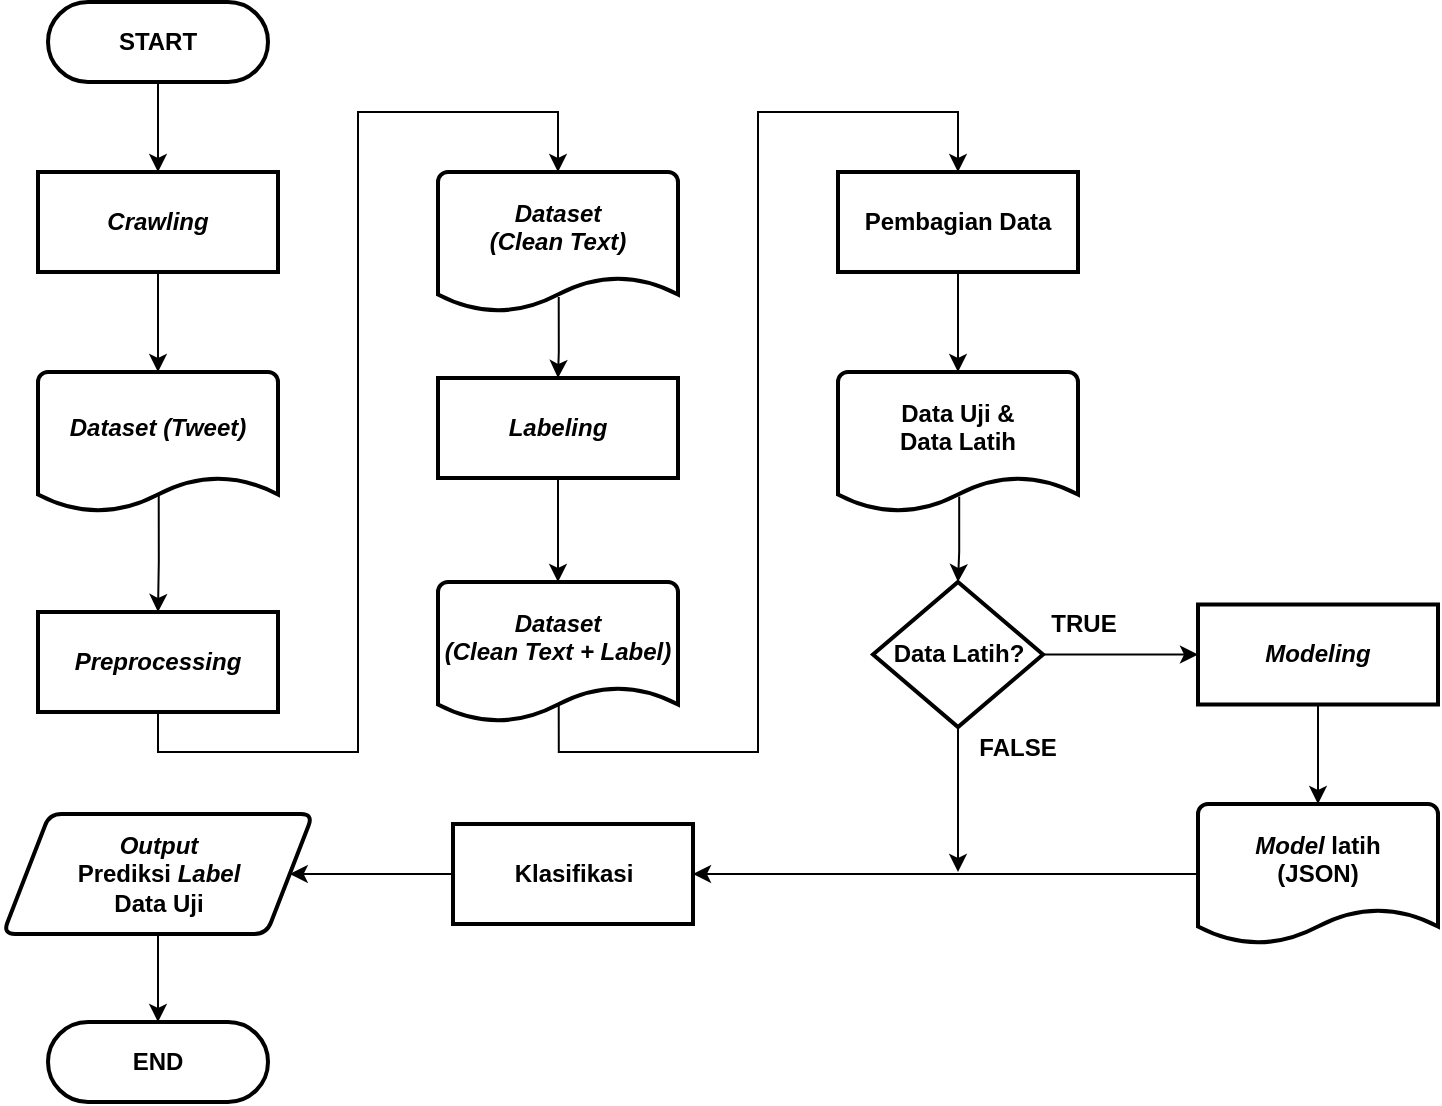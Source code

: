<mxfile version="14.2.4" type="device"><diagram id="H_fRqtyggIVv_zjI1ywA" name="Page-1"><mxGraphModel dx="868" dy="482" grid="1" gridSize="10" guides="1" tooltips="1" connect="1" arrows="1" fold="1" page="1" pageScale="1" pageWidth="827" pageHeight="1169" math="0" shadow="0"><root><mxCell id="0"/><mxCell id="1" parent="0"/><mxCell id="nq37NrVnf6S420Zew8mY-32" style="edgeStyle=orthogonalEdgeStyle;rounded=0;orthogonalLoop=1;jettySize=auto;html=1;entryX=0.5;entryY=0;entryDx=0;entryDy=0;entryPerimeter=0;fontSize=12;" parent="1" source="nq37NrVnf6S420Zew8mY-2" target="nq37NrVnf6S420Zew8mY-6" edge="1"><mxGeometry relative="1" as="geometry"/></mxCell><mxCell id="nq37NrVnf6S420Zew8mY-2" value="&lt;b style=&quot;font-size: 12px;&quot;&gt;Crawling&lt;/b&gt;" style="rounded=1;whiteSpace=wrap;html=1;absoluteArcSize=1;arcSize=0;strokeWidth=2;fontSize=12;fontStyle=2" parent="1" vertex="1"><mxGeometry x="40" y="140" width="120" height="50" as="geometry"/></mxCell><mxCell id="nq37NrVnf6S420Zew8mY-31" style="edgeStyle=orthogonalEdgeStyle;rounded=0;orthogonalLoop=1;jettySize=auto;html=1;entryX=0.5;entryY=0;entryDx=0;entryDy=0;fontSize=12;" parent="1" source="nq37NrVnf6S420Zew8mY-3" target="nq37NrVnf6S420Zew8mY-2" edge="1"><mxGeometry relative="1" as="geometry"/></mxCell><mxCell id="nq37NrVnf6S420Zew8mY-3" value="&lt;b style=&quot;font-size: 12px;&quot;&gt;START&lt;/b&gt;" style="rounded=1;whiteSpace=wrap;html=1;absoluteArcSize=1;arcSize=140;strokeWidth=2;fontSize=12;" parent="1" vertex="1"><mxGeometry x="45" y="55" width="110" height="40" as="geometry"/></mxCell><mxCell id="nq37NrVnf6S420Zew8mY-33" style="edgeStyle=orthogonalEdgeStyle;rounded=0;orthogonalLoop=1;jettySize=auto;html=1;entryX=0.5;entryY=0;entryDx=0;entryDy=0;fontSize=12;exitX=0.503;exitY=0.862;exitDx=0;exitDy=0;exitPerimeter=0;" parent="1" source="nq37NrVnf6S420Zew8mY-6" target="nq37NrVnf6S420Zew8mY-8" edge="1"><mxGeometry relative="1" as="geometry"/></mxCell><mxCell id="nq37NrVnf6S420Zew8mY-6" value="&lt;i style=&quot;font-size: 12px&quot;&gt;&lt;b style=&quot;font-size: 12px&quot;&gt;Dataset (Tweet)&lt;br style=&quot;font-size: 12px&quot;&gt;&lt;br style=&quot;font-size: 12px&quot;&gt;&lt;/b&gt;&lt;/i&gt;" style="strokeWidth=2;html=1;shape=mxgraph.flowchart.document2;whiteSpace=wrap;size=0.25;fontSize=12;" parent="1" vertex="1"><mxGeometry x="40" y="240" width="120" height="70" as="geometry"/></mxCell><mxCell id="nq37NrVnf6S420Zew8mY-68" style="edgeStyle=orthogonalEdgeStyle;rounded=0;orthogonalLoop=1;jettySize=auto;html=1;entryX=0.5;entryY=0;entryDx=0;entryDy=0;entryPerimeter=0;fontSize=12;" parent="1" source="nq37NrVnf6S420Zew8mY-8" target="nq37NrVnf6S420Zew8mY-9" edge="1"><mxGeometry relative="1" as="geometry"><Array as="points"><mxPoint x="100" y="430"/><mxPoint x="200" y="430"/><mxPoint x="200" y="110"/><mxPoint x="300" y="110"/></Array></mxGeometry></mxCell><mxCell id="nq37NrVnf6S420Zew8mY-8" value="&lt;b style=&quot;font-size: 12px;&quot;&gt;&lt;i style=&quot;font-size: 12px;&quot;&gt;Preprocessing&lt;/i&gt;&lt;/b&gt;" style="rounded=1;whiteSpace=wrap;html=1;absoluteArcSize=1;arcSize=0;strokeWidth=2;fontSize=12;" parent="1" vertex="1"><mxGeometry x="40" y="360" width="120" height="50" as="geometry"/></mxCell><mxCell id="nq37NrVnf6S420Zew8mY-40" style="edgeStyle=orthogonalEdgeStyle;rounded=0;orthogonalLoop=1;jettySize=auto;html=1;entryX=0.5;entryY=0;entryDx=0;entryDy=0;fontSize=12;exitX=0.503;exitY=0.892;exitDx=0;exitDy=0;exitPerimeter=0;" parent="1" source="nq37NrVnf6S420Zew8mY-9" target="nq37NrVnf6S420Zew8mY-10" edge="1"><mxGeometry relative="1" as="geometry"/></mxCell><mxCell id="nq37NrVnf6S420Zew8mY-9" value="&lt;i style=&quot;font-size: 12px;&quot;&gt;&lt;b style=&quot;font-size: 12px;&quot;&gt;Dataset&lt;br style=&quot;font-size: 12px;&quot;&gt;(Clean Text)&lt;br style=&quot;font-size: 12px;&quot;&gt;&lt;br style=&quot;font-size: 12px;&quot;&gt;&lt;/b&gt;&lt;/i&gt;" style="strokeWidth=2;html=1;shape=mxgraph.flowchart.document2;whiteSpace=wrap;size=0.25;fontSize=12;" parent="1" vertex="1"><mxGeometry x="240" y="140" width="120" height="70" as="geometry"/></mxCell><mxCell id="nq37NrVnf6S420Zew8mY-42" style="edgeStyle=orthogonalEdgeStyle;rounded=0;orthogonalLoop=1;jettySize=auto;html=1;entryX=0.5;entryY=0;entryDx=0;entryDy=0;entryPerimeter=0;fontSize=12;" parent="1" source="nq37NrVnf6S420Zew8mY-10" target="nq37NrVnf6S420Zew8mY-11" edge="1"><mxGeometry relative="1" as="geometry"/></mxCell><mxCell id="nq37NrVnf6S420Zew8mY-10" value="&lt;b style=&quot;font-size: 12px;&quot;&gt;&lt;i style=&quot;font-size: 12px;&quot;&gt;Labeling&lt;/i&gt;&lt;/b&gt;" style="rounded=1;whiteSpace=wrap;html=1;absoluteArcSize=1;arcSize=0;strokeWidth=2;fontSize=12;" parent="1" vertex="1"><mxGeometry x="240" y="243" width="120" height="50" as="geometry"/></mxCell><mxCell id="nq37NrVnf6S420Zew8mY-69" style="edgeStyle=orthogonalEdgeStyle;rounded=0;orthogonalLoop=1;jettySize=auto;html=1;entryX=0.5;entryY=0;entryDx=0;entryDy=0;fontSize=12;exitX=0.503;exitY=0.861;exitDx=0;exitDy=0;exitPerimeter=0;" parent="1" source="nq37NrVnf6S420Zew8mY-11" target="nq37NrVnf6S420Zew8mY-27" edge="1"><mxGeometry relative="1" as="geometry"><Array as="points"><mxPoint x="300" y="430"/><mxPoint x="400" y="430"/><mxPoint x="400" y="110"/><mxPoint x="500" y="110"/></Array></mxGeometry></mxCell><mxCell id="nq37NrVnf6S420Zew8mY-11" value="&lt;b style=&quot;font-size: 12px;&quot;&gt;&lt;i style=&quot;font-size: 12px;&quot;&gt;Dataset&lt;br style=&quot;font-size: 12px;&quot;&gt;(Clean Text + Label)&lt;br style=&quot;font-size: 12px;&quot;&gt;&lt;/i&gt;&lt;br style=&quot;font-size: 12px;&quot;&gt;&lt;/b&gt;" style="strokeWidth=2;html=1;shape=mxgraph.flowchart.document2;whiteSpace=wrap;size=0.25;fontSize=12;" parent="1" vertex="1"><mxGeometry x="240" y="345" width="120" height="70" as="geometry"/></mxCell><mxCell id="nq37NrVnf6S420Zew8mY-41" style="edgeStyle=orthogonalEdgeStyle;rounded=0;orthogonalLoop=1;jettySize=auto;html=1;entryX=0.5;entryY=0;entryDx=0;entryDy=0;entryPerimeter=0;fontSize=12;" parent="1" source="nq37NrVnf6S420Zew8mY-12" target="nq37NrVnf6S420Zew8mY-14" edge="1"><mxGeometry relative="1" as="geometry"/></mxCell><mxCell id="nq37NrVnf6S420Zew8mY-12" value="&lt;b style=&quot;font-size: 12px&quot;&gt;&lt;i style=&quot;font-size: 12px&quot;&gt;Modeling&lt;/i&gt;&lt;/b&gt;" style="rounded=1;whiteSpace=wrap;html=1;absoluteArcSize=1;arcSize=0;strokeWidth=2;fontSize=12;" parent="1" vertex="1"><mxGeometry x="620" y="356.25" width="120" height="50" as="geometry"/></mxCell><mxCell id="vDEB3pKt81ETWoPvqLJy-2" style="edgeStyle=orthogonalEdgeStyle;rounded=0;orthogonalLoop=1;jettySize=auto;html=1;entryX=1;entryY=0.5;entryDx=0;entryDy=0;" parent="1" source="nq37NrVnf6S420Zew8mY-14" target="nq37NrVnf6S420Zew8mY-15" edge="1"><mxGeometry relative="1" as="geometry"><mxPoint x="510" y="495" as="targetPoint"/></mxGeometry></mxCell><mxCell id="nq37NrVnf6S420Zew8mY-14" value="&lt;b style=&quot;font-size: 12px&quot;&gt;&lt;i&gt;Model &lt;/i&gt;latih &lt;br&gt;(JSON)&lt;br&gt;&lt;br style=&quot;font-size: 12px&quot;&gt;&lt;/b&gt;" style="strokeWidth=2;html=1;shape=mxgraph.flowchart.document2;whiteSpace=wrap;size=0.25;fontSize=12;" parent="1" vertex="1"><mxGeometry x="620" y="456" width="120" height="70" as="geometry"/></mxCell><mxCell id="vDEB3pKt81ETWoPvqLJy-3" style="edgeStyle=orthogonalEdgeStyle;rounded=0;orthogonalLoop=1;jettySize=auto;html=1;entryX=1;entryY=0.5;entryDx=0;entryDy=0;" parent="1" source="nq37NrVnf6S420Zew8mY-15" target="nq37NrVnf6S420Zew8mY-16" edge="1"><mxGeometry relative="1" as="geometry"/></mxCell><mxCell id="nq37NrVnf6S420Zew8mY-15" value="&lt;b style=&quot;font-size: 12px&quot;&gt;&lt;span style=&quot;font-size: 12px&quot;&gt;Klasifikasi&lt;/span&gt;&lt;/b&gt;" style="rounded=1;whiteSpace=wrap;html=1;absoluteArcSize=1;arcSize=0;strokeWidth=2;fontSize=12;" parent="1" vertex="1"><mxGeometry x="247.5" y="466" width="120" height="50" as="geometry"/></mxCell><mxCell id="vDEB3pKt81ETWoPvqLJy-4" style="edgeStyle=orthogonalEdgeStyle;rounded=0;orthogonalLoop=1;jettySize=auto;html=1;entryX=0.5;entryY=0;entryDx=0;entryDy=0;" parent="1" source="nq37NrVnf6S420Zew8mY-16" target="nq37NrVnf6S420Zew8mY-64" edge="1"><mxGeometry relative="1" as="geometry"/></mxCell><mxCell id="nq37NrVnf6S420Zew8mY-16" value="&lt;i&gt;Output &lt;br&gt;&lt;/i&gt;Prediksi &lt;i&gt;Label &lt;/i&gt;&lt;br&gt;Data Uji" style="shape=parallelogram;html=1;strokeWidth=2;perimeter=parallelogramPerimeter;whiteSpace=wrap;rounded=1;arcSize=12;size=0.15;fontSize=12;fontStyle=1" parent="1" vertex="1"><mxGeometry x="22.5" y="461" width="155" height="60" as="geometry"/></mxCell><mxCell id="nq37NrVnf6S420Zew8mY-47" style="edgeStyle=orthogonalEdgeStyle;rounded=0;orthogonalLoop=1;jettySize=auto;html=1;entryX=0.5;entryY=0;entryDx=0;entryDy=0;entryPerimeter=0;fontSize=12;" parent="1" source="nq37NrVnf6S420Zew8mY-27" target="nq37NrVnf6S420Zew8mY-29" edge="1"><mxGeometry relative="1" as="geometry"/></mxCell><mxCell id="nq37NrVnf6S420Zew8mY-27" value="&lt;b&gt;Pembagian Data&lt;/b&gt;" style="rounded=1;whiteSpace=wrap;html=1;absoluteArcSize=1;arcSize=0;strokeWidth=2;fontSize=12;" parent="1" vertex="1"><mxGeometry x="440" y="140" width="120" height="50" as="geometry"/></mxCell><mxCell id="nq37NrVnf6S420Zew8mY-50" style="edgeStyle=orthogonalEdgeStyle;rounded=0;orthogonalLoop=1;jettySize=auto;html=1;entryX=0;entryY=0.5;entryDx=0;entryDy=0;fontSize=12;" parent="1" source="nq37NrVnf6S420Zew8mY-28" target="nq37NrVnf6S420Zew8mY-12" edge="1"><mxGeometry relative="1" as="geometry"/></mxCell><mxCell id="vDEB3pKt81ETWoPvqLJy-1" style="edgeStyle=orthogonalEdgeStyle;rounded=0;orthogonalLoop=1;jettySize=auto;html=1;" parent="1" source="nq37NrVnf6S420Zew8mY-28" edge="1"><mxGeometry relative="1" as="geometry"><mxPoint x="500" y="490" as="targetPoint"/></mxGeometry></mxCell><mxCell id="nq37NrVnf6S420Zew8mY-28" value="Data Latih?" style="strokeWidth=2;html=1;shape=mxgraph.flowchart.decision;whiteSpace=wrap;fontSize=12;fontStyle=1" parent="1" vertex="1"><mxGeometry x="457.5" y="345" width="85" height="72.5" as="geometry"/></mxCell><mxCell id="nq37NrVnf6S420Zew8mY-49" value="" style="edgeStyle=orthogonalEdgeStyle;rounded=0;orthogonalLoop=1;jettySize=auto;html=1;fontSize=12;exitX=0.505;exitY=0.889;exitDx=0;exitDy=0;exitPerimeter=0;" parent="1" source="nq37NrVnf6S420Zew8mY-29" target="nq37NrVnf6S420Zew8mY-28" edge="1"><mxGeometry relative="1" as="geometry"/></mxCell><mxCell id="nq37NrVnf6S420Zew8mY-29" value="&lt;span style=&quot;font-size: 12px&quot;&gt;&lt;b style=&quot;font-size: 12px&quot;&gt;Data Uji &amp;amp; &lt;br&gt;Data Latih&lt;br&gt;&lt;br style=&quot;font-size: 12px&quot;&gt;&lt;/b&gt;&lt;/span&gt;" style="strokeWidth=2;html=1;shape=mxgraph.flowchart.document2;whiteSpace=wrap;size=0.25;fontSize=12;" parent="1" vertex="1"><mxGeometry x="440" y="240" width="120" height="70" as="geometry"/></mxCell><mxCell id="nq37NrVnf6S420Zew8mY-54" value="&lt;b&gt;TRUE&lt;/b&gt;" style="text;html=1;strokeColor=none;fillColor=none;align=center;verticalAlign=middle;whiteSpace=wrap;rounded=0;fontSize=12;" parent="1" vertex="1"><mxGeometry x="542.5" y="356.25" width="40" height="20" as="geometry"/></mxCell><mxCell id="nq37NrVnf6S420Zew8mY-55" value="&lt;b&gt;FALSE&lt;/b&gt;" style="text;html=1;strokeColor=none;fillColor=none;align=center;verticalAlign=middle;whiteSpace=wrap;rounded=0;fontSize=12;" parent="1" vertex="1"><mxGeometry x="510" y="417.5" width="40" height="20" as="geometry"/></mxCell><mxCell id="nq37NrVnf6S420Zew8mY-64" value="&lt;b style=&quot;font-size: 12px&quot;&gt;END&lt;/b&gt;" style="rounded=1;whiteSpace=wrap;html=1;absoluteArcSize=1;arcSize=140;strokeWidth=2;fontSize=12;" parent="1" vertex="1"><mxGeometry x="45" y="565" width="110" height="40" as="geometry"/></mxCell></root></mxGraphModel></diagram></mxfile>